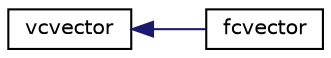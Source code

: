 digraph "Graphical Class Hierarchy"
{
  edge [fontname="Helvetica",fontsize="10",labelfontname="Helvetica",labelfontsize="10"];
  node [fontname="Helvetica",fontsize="10",shape=record];
  rankdir="LR";
  Node0 [label="vcvector",height=0.2,width=0.4,color="black", fillcolor="white", style="filled",URL="$classvcvector.html"];
  Node0 -> Node1 [dir="back",color="midnightblue",fontsize="10",style="solid",fontname="Helvetica"];
  Node1 [label="fcvector",height=0.2,width=0.4,color="black", fillcolor="white", style="filled",URL="$classfcvector.html"];
}
